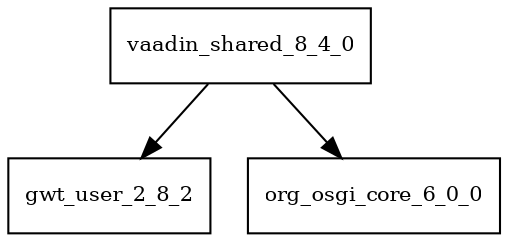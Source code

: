 digraph vaadin_shared_8_4_0_dependencies {
  node [shape = box, fontsize=10.0];
  vaadin_shared_8_4_0 -> gwt_user_2_8_2;
  vaadin_shared_8_4_0 -> org_osgi_core_6_0_0;
}
